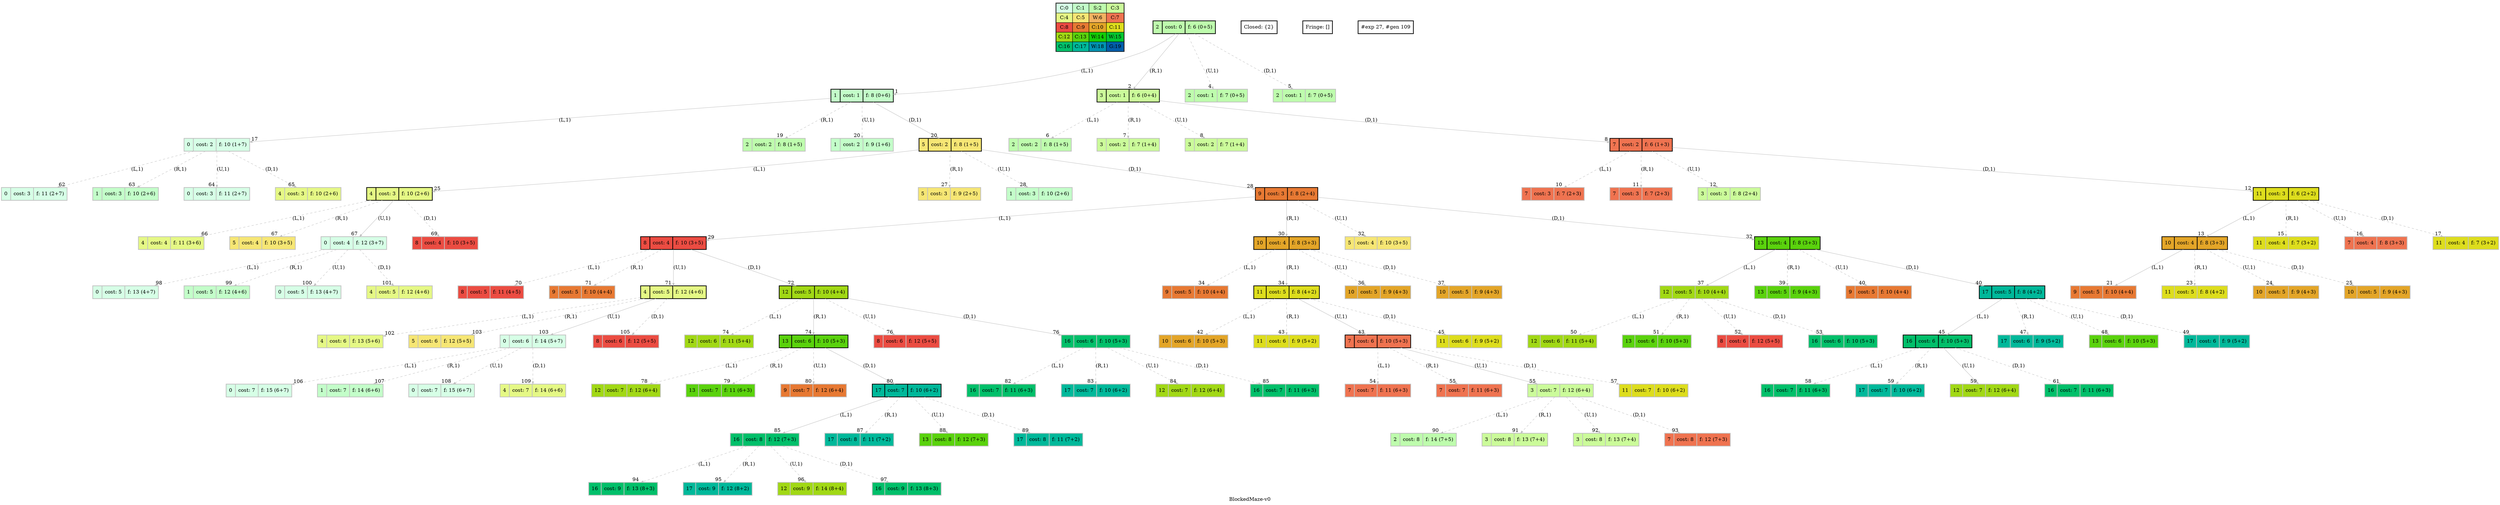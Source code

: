 digraph BlockedMaze { label="BlockedMaze-v0" nodesep=1 ranksep="1.2" node [shape=record penwidth=2] edge [arrowsize=0.7] 
subgraph MAP {label=Map;map [shape=plaintext label=<<table border="1" cellpadding="5" cellspacing="0" cellborder="1"><tr><td bgcolor="0.39803922 0.15947579 0.99679532 1.        ">C:0</td><td bgcolor="0.35098039 0.23194764 0.99315867 1.        ">C:1</td><td bgcolor="0.29607843 0.31486959 0.98720184 1.        ">S:2</td><td bgcolor="0.24901961 0.38410575 0.98063477 1.        ">C:3</td></tr><tr><td bgcolor="0.19411765 0.46220388 0.97128103 1.        ">C:4</td><td bgcolor="0.14705882 0.52643216 0.96182564 1.        ">C:5</td><td bgcolor="0.09215686 0.59770746 0.94913494 1.        ">W:6</td><td bgcolor="0.0372549  0.66454018 0.93467977 1.        ">C:7</td></tr><tr><td bgcolor="0.00980392 0.71791192 0.92090552 1.        ">C:8</td><td bgcolor="0.06470588 0.77520398 0.9032472  1.        ">C:9</td><td bgcolor="0.11176471 0.81974048 0.88677369 1.        ">C:10</td><td bgcolor="0.16666667 0.8660254  0.8660254  1.        ">C:11</td></tr><tr><td bgcolor="0.21372549 0.9005867  0.84695821 1.        ">C:12</td><td bgcolor="0.26862745 0.93467977 0.82325295 1.        ">C:13</td><td bgcolor="0.32352941 0.96182564 0.79801723 1.        ">W:14</td><td bgcolor="0.37058824 0.97940977 0.77520398 1.        ">W:15</td></tr><tr><td bgcolor="0.4254902  0.99315867 0.74725253 1.        ">C:16</td><td bgcolor="0.47254902 0.99907048 0.72218645 1.        ">C:17</td><td bgcolor="0.52745098 0.99907048 0.69169844 1.        ">W:18</td><td bgcolor="0.5745098  0.99315867 0.66454018 1.        ">G:19</td></tr></table>>]} 
"0_2" [label="<f0>2 |<f1> cost: 0 |<f2> f: 6 (0+5)", style=filled color=grey fillcolor="0.29607843 0.31486959 0.98720184 1.        "];  
"0_2" [label="<f0>2 |<f1> cost: 0 |<f2> f: 6 (0+5)", style=filled color=black fillcolor="0.29607843 0.31486959 0.98720184 1.        "];  "0_2.1-0" [label="<f0>1 |<f1> cost: 1 |<f2> f: 8 (0+6)", style=filled color=grey fillcolor="0.35098039 0.23194764 0.99315867 1.        "];   "0_2" -> "0_2.1-0" [label="(L,1)" headlabel=" 1 " style="" color=grey ]; "0_c" [label="Closed: {2}" shape=box]; "0_fr" [label="Fringe: []" shape=box];
"0_2.3-1" [label="<f0>3 |<f1> cost: 1 |<f2> f: 6 (0+4)", style=filled color=grey fillcolor="0.24901961 0.38410575 0.98063477 1.        "];   "0_2" -> "0_2.3-1" [label="(R,1)" headlabel=" 2 " style="" color=grey ]; "0_c" [label="Closed: {2}" shape=box]; "0_fr" [label="Fringe: ['1']" shape=box];
"0_2.2-2" [label="<f0>2 |<f1> cost: 1 |<f2> f: 7 (0+5)", style=filled color=grey fillcolor="0.29607843 0.31486959 0.98720184 1.        "];   "0_2" -> "0_2.2-2" [label="(U,1)" headlabel=" 4 " style="dashed" color=grey ]; "0_c" [label="Closed: {2}" shape=box]; "0_fr" [label="Fringe: ['1', '3']" shape=box];
"0_2.2-3" [label="<f0>2 |<f1> cost: 1 |<f2> f: 7 (0+5)", style=filled color=grey fillcolor="0.29607843 0.31486959 0.98720184 1.        "];   "0_2" -> "0_2.2-3" [label="(D,1)" headlabel=" 5 " style="dashed" color=grey ]; "0_c" [label="Closed: {2}" shape=box]; "0_fr" [label="Fringe: ['1', '3']" shape=box];
"0_2.3.2-0" [label="<f0>2 |<f1> cost: 2 |<f2> f: 8 (1+5)", style=filled color=grey fillcolor="0.29607843 0.31486959 0.98720184 1.        "];   "0_2.3-1" -> "0_2.3.2-0" [label="(L,1)" headlabel=" 6 " style="dashed" color=grey ]; "0_c" [label="Closed: {2}" shape=box]; "0_fr" [label="Fringe: ['1']" shape=box];
"0_2.3.3-1" [label="<f0>3 |<f1> cost: 2 |<f2> f: 7 (1+4)", style=filled color=grey fillcolor="0.24901961 0.38410575 0.98063477 1.        "];   "0_2.3-1" -> "0_2.3.3-1" [label="(R,1)" headlabel=" 7 " style="dashed" color=grey ]; "0_c" [label="Closed: {2}" shape=box]; "0_fr" [label="Fringe: ['1']" shape=box];
"0_2.3.3-2" [label="<f0>3 |<f1> cost: 2 |<f2> f: 7 (1+4)", style=filled color=grey fillcolor="0.24901961 0.38410575 0.98063477 1.        "];   "0_2.3-1" -> "0_2.3.3-2" [label="(U,1)" headlabel=" 8 " style="dashed" color=grey ]; "0_c" [label="Closed: {2}" shape=box]; "0_fr" [label="Fringe: ['1']" shape=box];
"0_2.3-1" [label="<f0>3 |<f1> cost: 1 |<f2> f: 6 (0+4)", style=filled color=black fillcolor="0.24901961 0.38410575 0.98063477 1.        "];  "0_2.3.7-3" [label="<f0>7 |<f1> cost: 2 |<f2> f: 6 (1+3)", style=filled color=grey fillcolor="0.0372549  0.66454018 0.93467977 1.        "];   "0_2.3-1" -> "0_2.3.7-3" [label="(D,1)" headlabel=" 8 " style="" color=grey ]; "0_c" [label="Closed: {2}" shape=box]; "0_fr" [label="Fringe: ['1']" shape=box];
"0_2.3.7.7-0" [label="<f0>7 |<f1> cost: 3 |<f2> f: 7 (2+3)", style=filled color=grey fillcolor="0.0372549  0.66454018 0.93467977 1.        "];   "0_2.3.7-3" -> "0_2.3.7.7-0" [label="(L,1)" headlabel=" 10 " style="dashed" color=grey ]; "0_c" [label="Closed: {2}" shape=box]; "0_fr" [label="Fringe: ['1']" shape=box];
"0_2.3.7.7-1" [label="<f0>7 |<f1> cost: 3 |<f2> f: 7 (2+3)", style=filled color=grey fillcolor="0.0372549  0.66454018 0.93467977 1.        "];   "0_2.3.7-3" -> "0_2.3.7.7-1" [label="(R,1)" headlabel=" 11 " style="dashed" color=grey ]; "0_c" [label="Closed: {2}" shape=box]; "0_fr" [label="Fringe: ['1']" shape=box];
"0_2.3.7.3-2" [label="<f0>3 |<f1> cost: 3 |<f2> f: 8 (2+4)", style=filled color=grey fillcolor="0.24901961 0.38410575 0.98063477 1.        "];   "0_2.3.7-3" -> "0_2.3.7.3-2" [label="(U,1)" headlabel=" 12 " style="dashed" color=grey ]; "0_c" [label="Closed: {2}" shape=box]; "0_fr" [label="Fringe: ['1']" shape=box];
"0_2.3.7-3" [label="<f0>7 |<f1> cost: 2 |<f2> f: 6 (1+3)", style=filled color=black fillcolor="0.0372549  0.66454018 0.93467977 1.        "];  "0_2.3.7.11-3" [label="<f0>11 |<f1> cost: 3 |<f2> f: 6 (2+2)", style=filled color=grey fillcolor="0.16666667 0.8660254  0.8660254  1.        "];   "0_2.3.7-3" -> "0_2.3.7.11-3" [label="(D,1)" headlabel=" 12 " style="" color=grey ]; "0_c" [label="Closed: {2}" shape=box]; "0_fr" [label="Fringe: ['1']" shape=box];
"0_2.3.7.11-3" [label="<f0>11 |<f1> cost: 3 |<f2> f: 6 (2+2)", style=filled color=black fillcolor="0.16666667 0.8660254  0.8660254  1.        "];  "0_2.3.7.11.10-0" [label="<f0>10 |<f1> cost: 4 |<f2> f: 8 (3+3)", style=filled color=grey fillcolor="0.11176471 0.81974048 0.88677369 1.        "];   "0_2.3.7.11-3" -> "0_2.3.7.11.10-0" [label="(L,1)" headlabel=" 13 " style="" color=grey ]; "0_c" [label="Closed: {2}" shape=box]; "0_fr" [label="Fringe: ['1']" shape=box];
"0_2.3.7.11.11-1" [label="<f0>11 |<f1> cost: 4 |<f2> f: 7 (3+2)", style=filled color=grey fillcolor="0.16666667 0.8660254  0.8660254  1.        "];   "0_2.3.7.11-3" -> "0_2.3.7.11.11-1" [label="(R,1)" headlabel=" 15 " style="dashed" color=grey ]; "0_c" [label="Closed: {2}" shape=box]; "0_fr" [label="Fringe: ['1', '10']" shape=box];
"0_2.3.7.11.7-2" [label="<f0>7 |<f1> cost: 4 |<f2> f: 8 (3+3)", style=filled color=grey fillcolor="0.0372549  0.66454018 0.93467977 1.        "];   "0_2.3.7.11-3" -> "0_2.3.7.11.7-2" [label="(U,1)" headlabel=" 16 " style="dashed" color=grey ]; "0_c" [label="Closed: {2}" shape=box]; "0_fr" [label="Fringe: ['1', '10']" shape=box];
"0_2.3.7.11.11-3" [label="<f0>11 |<f1> cost: 4 |<f2> f: 7 (3+2)", style=filled color=grey fillcolor="0.16666667 0.8660254  0.8660254  1.        "];   "0_2.3.7.11-3" -> "0_2.3.7.11.11-3" [label="(D,1)" headlabel=" 17 " style="dashed" color=grey ]; "0_c" [label="Closed: {2}" shape=box]; "0_fr" [label="Fringe: ['1', '10']" shape=box];
"0_2.1-0" [label="<f0>1 |<f1> cost: 1 |<f2> f: 8 (0+6)", style=filled color=black fillcolor="0.35098039 0.23194764 0.99315867 1.        "];  "0_2.1.0-0" [label="<f0>0 |<f1> cost: 2 |<f2> f: 10 (1+7)", style=filled color=grey fillcolor="0.39803922 0.15947579 0.99679532 1.        "];   "0_2.1-0" -> "0_2.1.0-0" [label="(L,1)" headlabel=" 17 " style="" color=grey ]; "0_c" [label="Closed: {2}" shape=box]; "0_fr" [label="Fringe: ['10']" shape=box];
"0_2.1.2-1" [label="<f0>2 |<f1> cost: 2 |<f2> f: 8 (1+5)", style=filled color=grey fillcolor="0.29607843 0.31486959 0.98720184 1.        "];   "0_2.1-0" -> "0_2.1.2-1" [label="(R,1)" headlabel=" 19 " style="dashed" color=grey ]; "0_c" [label="Closed: {2}" shape=box]; "0_fr" [label="Fringe: ['10', '0']" shape=box];
"0_2.1.1-2" [label="<f0>1 |<f1> cost: 2 |<f2> f: 9 (1+6)", style=filled color=grey fillcolor="0.35098039 0.23194764 0.99315867 1.        "];   "0_2.1-0" -> "0_2.1.1-2" [label="(U,1)" headlabel=" 20 " style="dashed" color=grey ]; "0_c" [label="Closed: {2}" shape=box]; "0_fr" [label="Fringe: ['10', '0']" shape=box];
"0_2.1.5-3" [label="<f0>5 |<f1> cost: 2 |<f2> f: 8 (1+5)", style=filled color=grey fillcolor="0.14705882 0.52643216 0.96182564 1.        "];   "0_2.1-0" -> "0_2.1.5-3" [label="(D,1)" headlabel=" 20 " style="" color=grey ]; "0_c" [label="Closed: {2}" shape=box]; "0_fr" [label="Fringe: ['10', '0']" shape=box];
"0_2.3.7.11.10-0" [label="<f0>10 |<f1> cost: 4 |<f2> f: 8 (3+3)", style=filled color=black fillcolor="0.11176471 0.81974048 0.88677369 1.        "];  "0_2.3.7.11.10.9-0" [label="<f0>9 |<f1> cost: 5 |<f2> f: 10 (4+4)", style=filled color=grey fillcolor="0.06470588 0.77520398 0.9032472  1.        "];   "0_2.3.7.11.10-0" -> "0_2.3.7.11.10.9-0" [label="(L,1)" headlabel=" 21 " style="" color=grey ]; "0_c" [label="Closed: {2}" shape=box]; "0_fr" [label="Fringe: ['0', '5']" shape=box];
"0_2.3.7.11.10.11-1" [label="<f0>11 |<f1> cost: 5 |<f2> f: 8 (4+2)", style=filled color=grey fillcolor="0.16666667 0.8660254  0.8660254  1.        "];   "0_2.3.7.11.10-0" -> "0_2.3.7.11.10.11-1" [label="(R,1)" headlabel=" 23 " style="dashed" color=grey ]; "0_c" [label="Closed: {2}" shape=box]; "0_fr" [label="Fringe: ['0', '5', '9']" shape=box];
"0_2.3.7.11.10.10-2" [label="<f0>10 |<f1> cost: 5 |<f2> f: 9 (4+3)", style=filled color=grey fillcolor="0.11176471 0.81974048 0.88677369 1.        "];   "0_2.3.7.11.10-0" -> "0_2.3.7.11.10.10-2" [label="(U,1)" headlabel=" 24 " style="dashed" color=grey ]; "0_c" [label="Closed: {2}" shape=box]; "0_fr" [label="Fringe: ['0', '5', '9']" shape=box];
"0_2.3.7.11.10.10-3" [label="<f0>10 |<f1> cost: 5 |<f2> f: 9 (4+3)", style=filled color=grey fillcolor="0.11176471 0.81974048 0.88677369 1.        "];   "0_2.3.7.11.10-0" -> "0_2.3.7.11.10.10-3" [label="(D,1)" headlabel=" 25 " style="dashed" color=grey ]; "0_c" [label="Closed: {2}" shape=box]; "0_fr" [label="Fringe: ['0', '5', '9']" shape=box];
"0_2.1.5-3" [label="<f0>5 |<f1> cost: 2 |<f2> f: 8 (1+5)", style=filled color=black fillcolor="0.14705882 0.52643216 0.96182564 1.        "];  "0_2.1.5.4-0" [label="<f0>4 |<f1> cost: 3 |<f2> f: 10 (2+6)", style=filled color=grey fillcolor="0.19411765 0.46220388 0.97128103 1.        "];   "0_2.1.5-3" -> "0_2.1.5.4-0" [label="(L,1)" headlabel=" 25 " style="" color=grey ]; "0_c" [label="Closed: {2}" shape=box]; "0_fr" [label="Fringe: ['0', '9']" shape=box];
"0_2.1.5.5-1" [label="<f0>5 |<f1> cost: 3 |<f2> f: 9 (2+5)", style=filled color=grey fillcolor="0.14705882 0.52643216 0.96182564 1.        "];   "0_2.1.5-3" -> "0_2.1.5.5-1" [label="(R,1)" headlabel=" 27 " style="dashed" color=grey ]; "0_c" [label="Closed: {2}" shape=box]; "0_fr" [label="Fringe: ['0', '9', '4']" shape=box];
"0_2.1.5.1-2" [label="<f0>1 |<f1> cost: 3 |<f2> f: 10 (2+6)", style=filled color=grey fillcolor="0.35098039 0.23194764 0.99315867 1.        "];   "0_2.1.5-3" -> "0_2.1.5.1-2" [label="(U,1)" headlabel=" 28 " style="dashed" color=grey ]; "0_c" [label="Closed: {2}" shape=box]; "0_fr" [label="Fringe: ['0', '9', '4']" shape=box];
"0_2.1.5.9-3" [label="<f0>9 |<f1> cost: 3 |<f2> f: 8 (2+4)", style=filled color=grey fillcolor="0.06470588 0.77520398 0.9032472  1.        "];   "0_2.1.5-3" -> "0_2.1.5.9-3" [label="(D,1)" headlabel=" 28 " style="" color=grey ]; "0_c" [label="Closed: {2}" shape=box]; "0_fr" [label="Fringe: ['0', '9', '4']" shape=box];
"0_2.1.5.9-3" [label="<f0>9 |<f1> cost: 3 |<f2> f: 8 (2+4)", style=filled color=black fillcolor="0.06470588 0.77520398 0.9032472  1.        "];  "0_2.1.5.9.8-0" [label="<f0>8 |<f1> cost: 4 |<f2> f: 10 (3+5)", style=filled color=grey fillcolor="0.00980392 0.71791192 0.92090552 1.        "];   "0_2.1.5.9-3" -> "0_2.1.5.9.8-0" [label="(L,1)" headlabel=" 29 " style="" color=grey ]; "0_c" [label="Closed: {2}" shape=box]; "0_fr" [label="Fringe: ['0', '4']" shape=box];
"0_2.1.5.9.10-1" [label="<f0>10 |<f1> cost: 4 |<f2> f: 8 (3+3)", style=filled color=grey fillcolor="0.11176471 0.81974048 0.88677369 1.        "];   "0_2.1.5.9-3" -> "0_2.1.5.9.10-1" [label="(R,1)" headlabel=" 30 " style="" color=grey ]; "0_c" [label="Closed: {2}" shape=box]; "0_fr" [label="Fringe: ['0', '4', '8']" shape=box];
"0_2.1.5.9.5-2" [label="<f0>5 |<f1> cost: 4 |<f2> f: 10 (3+5)", style=filled color=grey fillcolor="0.14705882 0.52643216 0.96182564 1.        "];   "0_2.1.5.9-3" -> "0_2.1.5.9.5-2" [label="(U,1)" headlabel=" 32 " style="dashed" color=grey ]; "0_c" [label="Closed: {2}" shape=box]; "0_fr" [label="Fringe: ['0', '4', '8', '10']" shape=box];
"0_2.1.5.9.13-3" [label="<f0>13 |<f1> cost: 4 |<f2> f: 8 (3+3)", style=filled color=grey fillcolor="0.26862745 0.93467977 0.82325295 1.        "];   "0_2.1.5.9-3" -> "0_2.1.5.9.13-3" [label="(D,1)" headlabel=" 32 " style="" color=grey ]; "0_c" [label="Closed: {2}" shape=box]; "0_fr" [label="Fringe: ['0', '4', '8', '10']" shape=box];
"0_2.1.5.9.10.9-0" [label="<f0>9 |<f1> cost: 5 |<f2> f: 10 (4+4)", style=filled color=grey fillcolor="0.06470588 0.77520398 0.9032472  1.        "];   "0_2.1.5.9.10-1" -> "0_2.1.5.9.10.9-0" [label="(L,1)" headlabel=" 34 " style="dashed" color=grey ]; "0_c" [label="Closed: {2}" shape=box]; "0_fr" [label="Fringe: ['0', '4', '8', '13']" shape=box];
"0_2.1.5.9.10-1" [label="<f0>10 |<f1> cost: 4 |<f2> f: 8 (3+3)", style=filled color=black fillcolor="0.11176471 0.81974048 0.88677369 1.        "];  "0_2.1.5.9.10.11-1" [label="<f0>11 |<f1> cost: 5 |<f2> f: 8 (4+2)", style=filled color=grey fillcolor="0.16666667 0.8660254  0.8660254  1.        "];   "0_2.1.5.9.10-1" -> "0_2.1.5.9.10.11-1" [label="(R,1)" headlabel=" 34 " style="" color=grey ]; "0_c" [label="Closed: {2}" shape=box]; "0_fr" [label="Fringe: ['0', '4', '8', '13']" shape=box];
"0_2.1.5.9.10.10-2" [label="<f0>10 |<f1> cost: 5 |<f2> f: 9 (4+3)", style=filled color=grey fillcolor="0.11176471 0.81974048 0.88677369 1.        "];   "0_2.1.5.9.10-1" -> "0_2.1.5.9.10.10-2" [label="(U,1)" headlabel=" 36 " style="dashed" color=grey ]; "0_c" [label="Closed: {2}" shape=box]; "0_fr" [label="Fringe: ['0', '4', '8', '13', '11']" shape=box];
"0_2.1.5.9.10.10-3" [label="<f0>10 |<f1> cost: 5 |<f2> f: 9 (4+3)", style=filled color=grey fillcolor="0.11176471 0.81974048 0.88677369 1.        "];   "0_2.1.5.9.10-1" -> "0_2.1.5.9.10.10-3" [label="(D,1)" headlabel=" 37 " style="dashed" color=grey ]; "0_c" [label="Closed: {2}" shape=box]; "0_fr" [label="Fringe: ['0', '4', '8', '13', '11']" shape=box];
"0_2.1.5.9.13-3" [label="<f0>13 |<f1> cost: 4 |<f2> f: 8 (3+3)", style=filled color=black fillcolor="0.26862745 0.93467977 0.82325295 1.        "];  "0_2.1.5.9.13.12-0" [label="<f0>12 |<f1> cost: 5 |<f2> f: 10 (4+4)", style=filled color=grey fillcolor="0.21372549 0.9005867  0.84695821 1.        "];   "0_2.1.5.9.13-3" -> "0_2.1.5.9.13.12-0" [label="(L,1)" headlabel=" 37 " style="" color=grey ]; "0_c" [label="Closed: {2}" shape=box]; "0_fr" [label="Fringe: ['0', '4', '8', '11']" shape=box];
"0_2.1.5.9.13.13-1" [label="<f0>13 |<f1> cost: 5 |<f2> f: 9 (4+3)", style=filled color=grey fillcolor="0.26862745 0.93467977 0.82325295 1.        "];   "0_2.1.5.9.13-3" -> "0_2.1.5.9.13.13-1" [label="(R,1)" headlabel=" 39 " style="dashed" color=grey ]; "0_c" [label="Closed: {2}" shape=box]; "0_fr" [label="Fringe: ['0', '4', '8', '11', '12']" shape=box];
"0_2.1.5.9.13.9-2" [label="<f0>9 |<f1> cost: 5 |<f2> f: 10 (4+4)", style=filled color=grey fillcolor="0.06470588 0.77520398 0.9032472  1.        "];   "0_2.1.5.9.13-3" -> "0_2.1.5.9.13.9-2" [label="(U,1)" headlabel=" 40 " style="dashed" color=grey ]; "0_c" [label="Closed: {2}" shape=box]; "0_fr" [label="Fringe: ['0', '4', '8', '11', '12']" shape=box];
"0_2.1.5.9.13.17-3" [label="<f0>17 |<f1> cost: 5 |<f2> f: 8 (4+2)", style=filled color=grey fillcolor="0.47254902 0.99907048 0.72218645 1.        "];   "0_2.1.5.9.13-3" -> "0_2.1.5.9.13.17-3" [label="(D,1)" headlabel=" 40 " style="" color=grey ]; "0_c" [label="Closed: {2}" shape=box]; "0_fr" [label="Fringe: ['0', '4', '8', '11', '12']" shape=box];
"0_2.1.5.9.10.11.10-0" [label="<f0>10 |<f1> cost: 6 |<f2> f: 10 (5+3)", style=filled color=grey fillcolor="0.11176471 0.81974048 0.88677369 1.        "];   "0_2.1.5.9.10.11-1" -> "0_2.1.5.9.10.11.10-0" [label="(L,1)" headlabel=" 42 " style="dashed" color=grey ]; "0_c" [label="Closed: {2}" shape=box]; "0_fr" [label="Fringe: ['0', '4', '8', '12', '17']" shape=box];
"0_2.1.5.9.10.11.11-1" [label="<f0>11 |<f1> cost: 6 |<f2> f: 9 (5+2)", style=filled color=grey fillcolor="0.16666667 0.8660254  0.8660254  1.        "];   "0_2.1.5.9.10.11-1" -> "0_2.1.5.9.10.11.11-1" [label="(R,1)" headlabel=" 43 " style="dashed" color=grey ]; "0_c" [label="Closed: {2}" shape=box]; "0_fr" [label="Fringe: ['0', '4', '8', '12', '17']" shape=box];
"0_2.1.5.9.10.11-1" [label="<f0>11 |<f1> cost: 5 |<f2> f: 8 (4+2)", style=filled color=black fillcolor="0.16666667 0.8660254  0.8660254  1.        "];  "0_2.1.5.9.10.11.7-2" [label="<f0>7 |<f1> cost: 6 |<f2> f: 10 (5+3)", style=filled color=grey fillcolor="0.0372549  0.66454018 0.93467977 1.        "];   "0_2.1.5.9.10.11-1" -> "0_2.1.5.9.10.11.7-2" [label="(U,1)" headlabel=" 43 " style="" color=grey ]; "0_c" [label="Closed: {2}" shape=box]; "0_fr" [label="Fringe: ['0', '4', '8', '12', '17']" shape=box];
"0_2.1.5.9.10.11.11-3" [label="<f0>11 |<f1> cost: 6 |<f2> f: 9 (5+2)", style=filled color=grey fillcolor="0.16666667 0.8660254  0.8660254  1.        "];   "0_2.1.5.9.10.11-1" -> "0_2.1.5.9.10.11.11-3" [label="(D,1)" headlabel=" 45 " style="dashed" color=grey ]; "0_c" [label="Closed: {2}" shape=box]; "0_fr" [label="Fringe: ['0', '4', '8', '12', '17', '7']" shape=box];
"0_2.1.5.9.13.17-3" [label="<f0>17 |<f1> cost: 5 |<f2> f: 8 (4+2)", style=filled color=black fillcolor="0.47254902 0.99907048 0.72218645 1.        "];  "0_2.1.5.9.13.17.16-0" [label="<f0>16 |<f1> cost: 6 |<f2> f: 10 (5+3)", style=filled color=grey fillcolor="0.4254902  0.99315867 0.74725253 1.        "];   "0_2.1.5.9.13.17-3" -> "0_2.1.5.9.13.17.16-0" [label="(L,1)" headlabel=" 45 " style="" color=grey ]; "0_c" [label="Closed: {2}" shape=box]; "0_fr" [label="Fringe: ['0', '4', '8', '12', '7']" shape=box];
"0_2.1.5.9.13.17.17-1" [label="<f0>17 |<f1> cost: 6 |<f2> f: 9 (5+2)", style=filled color=grey fillcolor="0.47254902 0.99907048 0.72218645 1.        "];   "0_2.1.5.9.13.17-3" -> "0_2.1.5.9.13.17.17-1" [label="(R,1)" headlabel=" 47 " style="dashed" color=grey ]; "0_c" [label="Closed: {2}" shape=box]; "0_fr" [label="Fringe: ['0', '4', '8', '12', '7', '16']" shape=box];
"0_2.1.5.9.13.17.13-2" [label="<f0>13 |<f1> cost: 6 |<f2> f: 10 (5+3)", style=filled color=grey fillcolor="0.26862745 0.93467977 0.82325295 1.        "];   "0_2.1.5.9.13.17-3" -> "0_2.1.5.9.13.17.13-2" [label="(U,1)" headlabel=" 48 " style="dashed" color=grey ]; "0_c" [label="Closed: {2}" shape=box]; "0_fr" [label="Fringe: ['0', '4', '8', '12', '7', '16']" shape=box];
"0_2.1.5.9.13.17.17-3" [label="<f0>17 |<f1> cost: 6 |<f2> f: 9 (5+2)", style=filled color=grey fillcolor="0.47254902 0.99907048 0.72218645 1.        "];   "0_2.1.5.9.13.17-3" -> "0_2.1.5.9.13.17.17-3" [label="(D,1)" headlabel=" 49 " style="dashed" color=grey ]; "0_c" [label="Closed: {2}" shape=box]; "0_fr" [label="Fringe: ['0', '4', '8', '12', '7', '16']" shape=box];
"0_2.1.5.9.13.12.12-0" [label="<f0>12 |<f1> cost: 6 |<f2> f: 11 (5+4)", style=filled color=grey fillcolor="0.21372549 0.9005867  0.84695821 1.        "];   "0_2.1.5.9.13.12-0" -> "0_2.1.5.9.13.12.12-0" [label="(L,1)" headlabel=" 50 " style="dashed" color=grey ]; "0_c" [label="Closed: {2}" shape=box]; "0_fr" [label="Fringe: ['0', '4', '8', '7', '16']" shape=box];
"0_2.1.5.9.13.12.13-1" [label="<f0>13 |<f1> cost: 6 |<f2> f: 10 (5+3)", style=filled color=grey fillcolor="0.26862745 0.93467977 0.82325295 1.        "];   "0_2.1.5.9.13.12-0" -> "0_2.1.5.9.13.12.13-1" [label="(R,1)" headlabel=" 51 " style="dashed" color=grey ]; "0_c" [label="Closed: {2}" shape=box]; "0_fr" [label="Fringe: ['0', '4', '8', '7', '16']" shape=box];
"0_2.1.5.9.13.12.8-2" [label="<f0>8 |<f1> cost: 6 |<f2> f: 12 (5+5)", style=filled color=grey fillcolor="0.00980392 0.71791192 0.92090552 1.        "];   "0_2.1.5.9.13.12-0" -> "0_2.1.5.9.13.12.8-2" [label="(U,1)" headlabel=" 52 " style="dashed" color=grey ]; "0_c" [label="Closed: {2}" shape=box]; "0_fr" [label="Fringe: ['0', '4', '8', '7', '16']" shape=box];
"0_2.1.5.9.13.12.16-3" [label="<f0>16 |<f1> cost: 6 |<f2> f: 10 (5+3)", style=filled color=grey fillcolor="0.4254902  0.99315867 0.74725253 1.        "];   "0_2.1.5.9.13.12-0" -> "0_2.1.5.9.13.12.16-3" [label="(D,1)" headlabel=" 53 " style="dashed" color=grey ]; "0_c" [label="Closed: {2}" shape=box]; "0_fr" [label="Fringe: ['0', '4', '8', '7', '16']" shape=box];
"0_2.1.5.9.10.11.7.7-0" [label="<f0>7 |<f1> cost: 7 |<f2> f: 11 (6+3)", style=filled color=grey fillcolor="0.0372549  0.66454018 0.93467977 1.        "];   "0_2.1.5.9.10.11.7-2" -> "0_2.1.5.9.10.11.7.7-0" [label="(L,1)" headlabel=" 54 " style="dashed" color=grey ]; "0_c" [label="Closed: {2}" shape=box]; "0_fr" [label="Fringe: ['0', '4', '8', '16']" shape=box];
"0_2.1.5.9.10.11.7.7-1" [label="<f0>7 |<f1> cost: 7 |<f2> f: 11 (6+3)", style=filled color=grey fillcolor="0.0372549  0.66454018 0.93467977 1.        "];   "0_2.1.5.9.10.11.7-2" -> "0_2.1.5.9.10.11.7.7-1" [label="(R,1)" headlabel=" 55 " style="dashed" color=grey ]; "0_c" [label="Closed: {2}" shape=box]; "0_fr" [label="Fringe: ['0', '4', '8', '16']" shape=box];
"0_2.1.5.9.10.11.7-2" [label="<f0>7 |<f1> cost: 6 |<f2> f: 10 (5+3)", style=filled color=black fillcolor="0.0372549  0.66454018 0.93467977 1.        "];  "0_2.1.5.9.10.11.7.3-2" [label="<f0>3 |<f1> cost: 7 |<f2> f: 12 (6+4)", style=filled color=grey fillcolor="0.24901961 0.38410575 0.98063477 1.        "];   "0_2.1.5.9.10.11.7-2" -> "0_2.1.5.9.10.11.7.3-2" [label="(U,1)" headlabel=" 55 " style="" color=grey ]; "0_c" [label="Closed: {2}" shape=box]; "0_fr" [label="Fringe: ['0', '4', '8', '16']" shape=box];
"0_2.1.5.9.10.11.7.11-3" [label="<f0>11 |<f1> cost: 7 |<f2> f: 10 (6+2)", style=filled color=grey fillcolor="0.16666667 0.8660254  0.8660254  1.        "];   "0_2.1.5.9.10.11.7-2" -> "0_2.1.5.9.10.11.7.11-3" [label="(D,1)" headlabel=" 57 " style="dashed" color=grey ]; "0_c" [label="Closed: {2}" shape=box]; "0_fr" [label="Fringe: ['0', '4', '8', '16', '3']" shape=box];
"0_2.1.5.9.13.17.16.16-0" [label="<f0>16 |<f1> cost: 7 |<f2> f: 11 (6+3)", style=filled color=grey fillcolor="0.4254902  0.99315867 0.74725253 1.        "];   "0_2.1.5.9.13.17.16-0" -> "0_2.1.5.9.13.17.16.16-0" [label="(L,1)" headlabel=" 58 " style="dashed" color=grey ]; "0_c" [label="Closed: {2}" shape=box]; "0_fr" [label="Fringe: ['0', '4', '8', '3']" shape=box];
"0_2.1.5.9.13.17.16.17-1" [label="<f0>17 |<f1> cost: 7 |<f2> f: 10 (6+2)", style=filled color=grey fillcolor="0.47254902 0.99907048 0.72218645 1.        "];   "0_2.1.5.9.13.17.16-0" -> "0_2.1.5.9.13.17.16.17-1" [label="(R,1)" headlabel=" 59 " style="dashed" color=grey ]; "0_c" [label="Closed: {2}" shape=box]; "0_fr" [label="Fringe: ['0', '4', '8', '3']" shape=box];
"0_2.1.5.9.13.17.16-0" [label="<f0>16 |<f1> cost: 6 |<f2> f: 10 (5+3)", style=filled color=black fillcolor="0.4254902  0.99315867 0.74725253 1.        "];  "0_2.1.5.9.13.17.16.12-2" [label="<f0>12 |<f1> cost: 7 |<f2> f: 12 (6+4)", style=filled color=grey fillcolor="0.21372549 0.9005867  0.84695821 1.        "];   "0_2.1.5.9.13.17.16-0" -> "0_2.1.5.9.13.17.16.12-2" [label="(U,1)" headlabel=" 59 " style="" color=grey ]; "0_c" [label="Closed: {2}" shape=box]; "0_fr" [label="Fringe: ['0', '4', '8', '3']" shape=box];
"0_2.1.5.9.13.17.16.16-3" [label="<f0>16 |<f1> cost: 7 |<f2> f: 11 (6+3)", style=filled color=grey fillcolor="0.4254902  0.99315867 0.74725253 1.        "];   "0_2.1.5.9.13.17.16-0" -> "0_2.1.5.9.13.17.16.16-3" [label="(D,1)" headlabel=" 61 " style="dashed" color=grey ]; "0_c" [label="Closed: {2}" shape=box]; "0_fr" [label="Fringe: ['0', '4', '8', '3', '12']" shape=box];
"0_2.1.0.0-0" [label="<f0>0 |<f1> cost: 3 |<f2> f: 11 (2+7)", style=filled color=grey fillcolor="0.39803922 0.15947579 0.99679532 1.        "];   "0_2.1.0-0" -> "0_2.1.0.0-0" [label="(L,1)" headlabel=" 62 " style="dashed" color=grey ]; "0_c" [label="Closed: {2}" shape=box]; "0_fr" [label="Fringe: ['4', '8', '3', '12']" shape=box];
"0_2.1.0.1-1" [label="<f0>1 |<f1> cost: 3 |<f2> f: 10 (2+6)", style=filled color=grey fillcolor="0.35098039 0.23194764 0.99315867 1.        "];   "0_2.1.0-0" -> "0_2.1.0.1-1" [label="(R,1)" headlabel=" 63 " style="dashed" color=grey ]; "0_c" [label="Closed: {2}" shape=box]; "0_fr" [label="Fringe: ['4', '8', '3', '12']" shape=box];
"0_2.1.0.0-2" [label="<f0>0 |<f1> cost: 3 |<f2> f: 11 (2+7)", style=filled color=grey fillcolor="0.39803922 0.15947579 0.99679532 1.        "];   "0_2.1.0-0" -> "0_2.1.0.0-2" [label="(U,1)" headlabel=" 64 " style="dashed" color=grey ]; "0_c" [label="Closed: {2}" shape=box]; "0_fr" [label="Fringe: ['4', '8', '3', '12']" shape=box];
"0_2.1.0.4-3" [label="<f0>4 |<f1> cost: 3 |<f2> f: 10 (2+6)", style=filled color=grey fillcolor="0.19411765 0.46220388 0.97128103 1.        "];   "0_2.1.0-0" -> "0_2.1.0.4-3" [label="(D,1)" headlabel=" 65 " style="dashed" color=grey ]; "0_c" [label="Closed: {2}" shape=box]; "0_fr" [label="Fringe: ['4', '8', '3', '12']" shape=box];
"0_2.1.5.4.4-0" [label="<f0>4 |<f1> cost: 4 |<f2> f: 11 (3+6)", style=filled color=grey fillcolor="0.19411765 0.46220388 0.97128103 1.        "];   "0_2.1.5.4-0" -> "0_2.1.5.4.4-0" [label="(L,1)" headlabel=" 66 " style="dashed" color=grey ]; "0_c" [label="Closed: {2}" shape=box]; "0_fr" [label="Fringe: ['8', '3', '12']" shape=box];
"0_2.1.5.4.5-1" [label="<f0>5 |<f1> cost: 4 |<f2> f: 10 (3+5)", style=filled color=grey fillcolor="0.14705882 0.52643216 0.96182564 1.        "];   "0_2.1.5.4-0" -> "0_2.1.5.4.5-1" [label="(R,1)" headlabel=" 67 " style="dashed" color=grey ]; "0_c" [label="Closed: {2}" shape=box]; "0_fr" [label="Fringe: ['8', '3', '12']" shape=box];
"0_2.1.5.4-0" [label="<f0>4 |<f1> cost: 3 |<f2> f: 10 (2+6)", style=filled color=black fillcolor="0.19411765 0.46220388 0.97128103 1.        "];  "0_2.1.5.4.0-2" [label="<f0>0 |<f1> cost: 4 |<f2> f: 12 (3+7)", style=filled color=grey fillcolor="0.39803922 0.15947579 0.99679532 1.        "];   "0_2.1.5.4-0" -> "0_2.1.5.4.0-2" [label="(U,1)" headlabel=" 67 " style="" color=grey ]; "0_c" [label="Closed: {2}" shape=box]; "0_fr" [label="Fringe: ['8', '3', '12']" shape=box];
"0_2.1.5.4.8-3" [label="<f0>8 |<f1> cost: 4 |<f2> f: 10 (3+5)", style=filled color=grey fillcolor="0.00980392 0.71791192 0.92090552 1.        "];   "0_2.1.5.4-0" -> "0_2.1.5.4.8-3" [label="(D,1)" headlabel=" 69 " style="dashed" color=grey ]; "0_c" [label="Closed: {2}" shape=box]; "0_fr" [label="Fringe: ['8', '3', '12', '0']" shape=box];
"0_2.1.5.9.8.8-0" [label="<f0>8 |<f1> cost: 5 |<f2> f: 11 (4+5)", style=filled color=grey fillcolor="0.00980392 0.71791192 0.92090552 1.        "];   "0_2.1.5.9.8-0" -> "0_2.1.5.9.8.8-0" [label="(L,1)" headlabel=" 70 " style="dashed" color=grey ]; "0_c" [label="Closed: {2}" shape=box]; "0_fr" [label="Fringe: ['3', '12', '0']" shape=box];
"0_2.1.5.9.8.9-1" [label="<f0>9 |<f1> cost: 5 |<f2> f: 10 (4+4)", style=filled color=grey fillcolor="0.06470588 0.77520398 0.9032472  1.        "];   "0_2.1.5.9.8-0" -> "0_2.1.5.9.8.9-1" [label="(R,1)" headlabel=" 71 " style="dashed" color=grey ]; "0_c" [label="Closed: {2}" shape=box]; "0_fr" [label="Fringe: ['3', '12', '0']" shape=box];
"0_2.1.5.9.8-0" [label="<f0>8 |<f1> cost: 4 |<f2> f: 10 (3+5)", style=filled color=black fillcolor="0.00980392 0.71791192 0.92090552 1.        "];  "0_2.1.5.9.8.4-2" [label="<f0>4 |<f1> cost: 5 |<f2> f: 12 (4+6)", style=filled color=grey fillcolor="0.19411765 0.46220388 0.97128103 1.        "];   "0_2.1.5.9.8-0" -> "0_2.1.5.9.8.4-2" [label="(U,1)" headlabel=" 71 " style="" color=grey ]; "0_c" [label="Closed: {2}" shape=box]; "0_fr" [label="Fringe: ['3', '12', '0']" shape=box];
"0_2.1.5.9.8.12-3" [label="<f0>12 |<f1> cost: 5 |<f2> f: 10 (4+4)", style=filled color=grey fillcolor="0.21372549 0.9005867  0.84695821 1.        "];   "0_2.1.5.9.8-0" -> "0_2.1.5.9.8.12-3" [label="(D,1)" headlabel=" 72 " style="" color=grey ]; "0_c" [label="Closed: {2}" shape=box]; "0_fr" [label="Fringe: ['3', '12', '0', '4']" shape=box];
"0_2.1.5.9.8.12.12-0" [label="<f0>12 |<f1> cost: 6 |<f2> f: 11 (5+4)", style=filled color=grey fillcolor="0.21372549 0.9005867  0.84695821 1.        "];   "0_2.1.5.9.8.12-3" -> "0_2.1.5.9.8.12.12-0" [label="(L,1)" headlabel=" 74 " style="dashed" color=grey ]; "0_c" [label="Closed: {2}" shape=box]; "0_fr" [label="Fringe: ['3', '0', '4']" shape=box];
"0_2.1.5.9.8.12-3" [label="<f0>12 |<f1> cost: 5 |<f2> f: 10 (4+4)", style=filled color=black fillcolor="0.21372549 0.9005867  0.84695821 1.        "];  "0_2.1.5.9.8.12.13-1" [label="<f0>13 |<f1> cost: 6 |<f2> f: 10 (5+3)", style=filled color=grey fillcolor="0.26862745 0.93467977 0.82325295 1.        "];   "0_2.1.5.9.8.12-3" -> "0_2.1.5.9.8.12.13-1" [label="(R,1)" headlabel=" 74 " style="" color=grey ]; "0_c" [label="Closed: {2}" shape=box]; "0_fr" [label="Fringe: ['3', '0', '4']" shape=box];
"0_2.1.5.9.8.12.8-2" [label="<f0>8 |<f1> cost: 6 |<f2> f: 12 (5+5)", style=filled color=grey fillcolor="0.00980392 0.71791192 0.92090552 1.        "];   "0_2.1.5.9.8.12-3" -> "0_2.1.5.9.8.12.8-2" [label="(U,1)" headlabel=" 76 " style="dashed" color=grey ]; "0_c" [label="Closed: {2}" shape=box]; "0_fr" [label="Fringe: ['3', '0', '4', '13']" shape=box];
"0_2.1.5.9.8.12.16-3" [label="<f0>16 |<f1> cost: 6 |<f2> f: 10 (5+3)", style=filled color=grey fillcolor="0.4254902  0.99315867 0.74725253 1.        "];   "0_2.1.5.9.8.12-3" -> "0_2.1.5.9.8.12.16-3" [label="(D,1)" headlabel=" 76 " style="" color=grey ]; "0_c" [label="Closed: {2}" shape=box]; "0_fr" [label="Fringe: ['3', '0', '4', '13']" shape=box];
"0_2.1.5.9.8.12.13.12-0" [label="<f0>12 |<f1> cost: 7 |<f2> f: 12 (6+4)", style=filled color=grey fillcolor="0.21372549 0.9005867  0.84695821 1.        "];   "0_2.1.5.9.8.12.13-1" -> "0_2.1.5.9.8.12.13.12-0" [label="(L,1)" headlabel=" 78 " style="dashed" color=grey ]; "0_c" [label="Closed: {2}" shape=box]; "0_fr" [label="Fringe: ['3', '0', '4', '16']" shape=box];
"0_2.1.5.9.8.12.13.13-1" [label="<f0>13 |<f1> cost: 7 |<f2> f: 11 (6+3)", style=filled color=grey fillcolor="0.26862745 0.93467977 0.82325295 1.        "];   "0_2.1.5.9.8.12.13-1" -> "0_2.1.5.9.8.12.13.13-1" [label="(R,1)" headlabel=" 79 " style="dashed" color=grey ]; "0_c" [label="Closed: {2}" shape=box]; "0_fr" [label="Fringe: ['3', '0', '4', '16']" shape=box];
"0_2.1.5.9.8.12.13.9-2" [label="<f0>9 |<f1> cost: 7 |<f2> f: 12 (6+4)", style=filled color=grey fillcolor="0.06470588 0.77520398 0.9032472  1.        "];   "0_2.1.5.9.8.12.13-1" -> "0_2.1.5.9.8.12.13.9-2" [label="(U,1)" headlabel=" 80 " style="dashed" color=grey ]; "0_c" [label="Closed: {2}" shape=box]; "0_fr" [label="Fringe: ['3', '0', '4', '16']" shape=box];
"0_2.1.5.9.8.12.13-1" [label="<f0>13 |<f1> cost: 6 |<f2> f: 10 (5+3)", style=filled color=black fillcolor="0.26862745 0.93467977 0.82325295 1.        "];  "0_2.1.5.9.8.12.13.17-3" [label="<f0>17 |<f1> cost: 7 |<f2> f: 10 (6+2)", style=filled color=grey fillcolor="0.47254902 0.99907048 0.72218645 1.        "];   "0_2.1.5.9.8.12.13-1" -> "0_2.1.5.9.8.12.13.17-3" [label="(D,1)" headlabel=" 80 " style="" color=grey ]; "0_c" [label="Closed: {2}" shape=box]; "0_fr" [label="Fringe: ['3', '0', '4', '16']" shape=box];
"0_2.1.5.9.8.12.16.16-0" [label="<f0>16 |<f1> cost: 7 |<f2> f: 11 (6+3)", style=filled color=grey fillcolor="0.4254902  0.99315867 0.74725253 1.        "];   "0_2.1.5.9.8.12.16-3" -> "0_2.1.5.9.8.12.16.16-0" [label="(L,1)" headlabel=" 82 " style="dashed" color=grey ]; "0_c" [label="Closed: {2}" shape=box]; "0_fr" [label="Fringe: ['3', '0', '4', '17']" shape=box];
"0_2.1.5.9.8.12.16.17-1" [label="<f0>17 |<f1> cost: 7 |<f2> f: 10 (6+2)", style=filled color=grey fillcolor="0.47254902 0.99907048 0.72218645 1.        "];   "0_2.1.5.9.8.12.16-3" -> "0_2.1.5.9.8.12.16.17-1" [label="(R,1)" headlabel=" 83 " style="dashed" color=grey ]; "0_c" [label="Closed: {2}" shape=box]; "0_fr" [label="Fringe: ['3', '0', '4', '17']" shape=box];
"0_2.1.5.9.8.12.16.12-2" [label="<f0>12 |<f1> cost: 7 |<f2> f: 12 (6+4)", style=filled color=grey fillcolor="0.21372549 0.9005867  0.84695821 1.        "];   "0_2.1.5.9.8.12.16-3" -> "0_2.1.5.9.8.12.16.12-2" [label="(U,1)" headlabel=" 84 " style="dashed" color=grey ]; "0_c" [label="Closed: {2}" shape=box]; "0_fr" [label="Fringe: ['3', '0', '4', '17']" shape=box];
"0_2.1.5.9.8.12.16.16-3" [label="<f0>16 |<f1> cost: 7 |<f2> f: 11 (6+3)", style=filled color=grey fillcolor="0.4254902  0.99315867 0.74725253 1.        "];   "0_2.1.5.9.8.12.16-3" -> "0_2.1.5.9.8.12.16.16-3" [label="(D,1)" headlabel=" 85 " style="dashed" color=grey ]; "0_c" [label="Closed: {2}" shape=box]; "0_fr" [label="Fringe: ['3', '0', '4', '17']" shape=box];
"0_2.1.5.9.8.12.13.17-3" [label="<f0>17 |<f1> cost: 7 |<f2> f: 10 (6+2)", style=filled color=black fillcolor="0.47254902 0.99907048 0.72218645 1.        "];  "0_2.1.5.9.8.12.13.17.16-0" [label="<f0>16 |<f1> cost: 8 |<f2> f: 12 (7+3)", style=filled color=grey fillcolor="0.4254902  0.99315867 0.74725253 1.        "];   "0_2.1.5.9.8.12.13.17-3" -> "0_2.1.5.9.8.12.13.17.16-0" [label="(L,1)" headlabel=" 85 " style="" color=grey ]; "0_c" [label="Closed: {2}" shape=box]; "0_fr" [label="Fringe: ['3', '0', '4']" shape=box];
"0_2.1.5.9.8.12.13.17.17-1" [label="<f0>17 |<f1> cost: 8 |<f2> f: 11 (7+2)", style=filled color=grey fillcolor="0.47254902 0.99907048 0.72218645 1.        "];   "0_2.1.5.9.8.12.13.17-3" -> "0_2.1.5.9.8.12.13.17.17-1" [label="(R,1)" headlabel=" 87 " style="dashed" color=grey ]; "0_c" [label="Closed: {2}" shape=box]; "0_fr" [label="Fringe: ['3', '0', '4', '16']" shape=box];
"0_2.1.5.9.8.12.13.17.13-2" [label="<f0>13 |<f1> cost: 8 |<f2> f: 12 (7+3)", style=filled color=grey fillcolor="0.26862745 0.93467977 0.82325295 1.        "];   "0_2.1.5.9.8.12.13.17-3" -> "0_2.1.5.9.8.12.13.17.13-2" [label="(U,1)" headlabel=" 88 " style="dashed" color=grey ]; "0_c" [label="Closed: {2}" shape=box]; "0_fr" [label="Fringe: ['3', '0', '4', '16']" shape=box];
"0_2.1.5.9.8.12.13.17.17-3" [label="<f0>17 |<f1> cost: 8 |<f2> f: 11 (7+2)", style=filled color=grey fillcolor="0.47254902 0.99907048 0.72218645 1.        "];   "0_2.1.5.9.8.12.13.17-3" -> "0_2.1.5.9.8.12.13.17.17-3" [label="(D,1)" headlabel=" 89 " style="dashed" color=grey ]; "0_c" [label="Closed: {2}" shape=box]; "0_fr" [label="Fringe: ['3', '0', '4', '16']" shape=box];
"0_2.1.5.9.10.11.7.3.2-0" [label="<f0>2 |<f1> cost: 8 |<f2> f: 14 (7+5)", style=filled color=grey fillcolor="0.29607843 0.31486959 0.98720184 1.        "];   "0_2.1.5.9.10.11.7.3-2" -> "0_2.1.5.9.10.11.7.3.2-0" [label="(L,1)" headlabel=" 90 " style="dashed" color=grey ]; "0_c" [label="Closed: {2}" shape=box]; "0_fr" [label="Fringe: ['0', '4', '16']" shape=box];
"0_2.1.5.9.10.11.7.3.3-1" [label="<f0>3 |<f1> cost: 8 |<f2> f: 13 (7+4)", style=filled color=grey fillcolor="0.24901961 0.38410575 0.98063477 1.        "];   "0_2.1.5.9.10.11.7.3-2" -> "0_2.1.5.9.10.11.7.3.3-1" [label="(R,1)" headlabel=" 91 " style="dashed" color=grey ]; "0_c" [label="Closed: {2}" shape=box]; "0_fr" [label="Fringe: ['0', '4', '16']" shape=box];
"0_2.1.5.9.10.11.7.3.3-2" [label="<f0>3 |<f1> cost: 8 |<f2> f: 13 (7+4)", style=filled color=grey fillcolor="0.24901961 0.38410575 0.98063477 1.        "];   "0_2.1.5.9.10.11.7.3-2" -> "0_2.1.5.9.10.11.7.3.3-2" [label="(U,1)" headlabel=" 92 " style="dashed" color=grey ]; "0_c" [label="Closed: {2}" shape=box]; "0_fr" [label="Fringe: ['0', '4', '16']" shape=box];
"0_2.1.5.9.10.11.7.3.7-3" [label="<f0>7 |<f1> cost: 8 |<f2> f: 12 (7+3)", style=filled color=grey fillcolor="0.0372549  0.66454018 0.93467977 1.        "];   "0_2.1.5.9.10.11.7.3-2" -> "0_2.1.5.9.10.11.7.3.7-3" [label="(D,1)" headlabel=" 93 " style="dashed" color=grey ]; "0_c" [label="Closed: {2}" shape=box]; "0_fr" [label="Fringe: ['0', '4', '16']" shape=box];
"0_2.1.5.9.8.12.13.17.16.16-0" [label="<f0>16 |<f1> cost: 9 |<f2> f: 13 (8+3)", style=filled color=grey fillcolor="0.4254902  0.99315867 0.74725253 1.        "];   "0_2.1.5.9.8.12.13.17.16-0" -> "0_2.1.5.9.8.12.13.17.16.16-0" [label="(L,1)" headlabel=" 94 " style="dashed" color=grey ]; "0_c" [label="Closed: {2}" shape=box]; "0_fr" [label="Fringe: ['0', '4']" shape=box];
"0_2.1.5.9.8.12.13.17.16.17-1" [label="<f0>17 |<f1> cost: 9 |<f2> f: 12 (8+2)", style=filled color=grey fillcolor="0.47254902 0.99907048 0.72218645 1.        "];   "0_2.1.5.9.8.12.13.17.16-0" -> "0_2.1.5.9.8.12.13.17.16.17-1" [label="(R,1)" headlabel=" 95 " style="dashed" color=grey ]; "0_c" [label="Closed: {2}" shape=box]; "0_fr" [label="Fringe: ['0', '4']" shape=box];
"0_2.1.5.9.8.12.13.17.16.12-2" [label="<f0>12 |<f1> cost: 9 |<f2> f: 14 (8+4)", style=filled color=grey fillcolor="0.21372549 0.9005867  0.84695821 1.        "];   "0_2.1.5.9.8.12.13.17.16-0" -> "0_2.1.5.9.8.12.13.17.16.12-2" [label="(U,1)" headlabel=" 96 " style="dashed" color=grey ]; "0_c" [label="Closed: {2}" shape=box]; "0_fr" [label="Fringe: ['0', '4']" shape=box];
"0_2.1.5.9.8.12.13.17.16.16-3" [label="<f0>16 |<f1> cost: 9 |<f2> f: 13 (8+3)", style=filled color=grey fillcolor="0.4254902  0.99315867 0.74725253 1.        "];   "0_2.1.5.9.8.12.13.17.16-0" -> "0_2.1.5.9.8.12.13.17.16.16-3" [label="(D,1)" headlabel=" 97 " style="dashed" color=grey ]; "0_c" [label="Closed: {2}" shape=box]; "0_fr" [label="Fringe: ['0', '4']" shape=box];
"0_2.1.5.4.0.0-0" [label="<f0>0 |<f1> cost: 5 |<f2> f: 13 (4+7)", style=filled color=grey fillcolor="0.39803922 0.15947579 0.99679532 1.        "];   "0_2.1.5.4.0-2" -> "0_2.1.5.4.0.0-0" [label="(L,1)" headlabel=" 98 " style="dashed" color=grey ]; "0_c" [label="Closed: {2}" shape=box]; "0_fr" [label="Fringe: ['4']" shape=box];
"0_2.1.5.4.0.1-1" [label="<f0>1 |<f1> cost: 5 |<f2> f: 12 (4+6)", style=filled color=grey fillcolor="0.35098039 0.23194764 0.99315867 1.        "];   "0_2.1.5.4.0-2" -> "0_2.1.5.4.0.1-1" [label="(R,1)" headlabel=" 99 " style="dashed" color=grey ]; "0_c" [label="Closed: {2}" shape=box]; "0_fr" [label="Fringe: ['4']" shape=box];
"0_2.1.5.4.0.0-2" [label="<f0>0 |<f1> cost: 5 |<f2> f: 13 (4+7)", style=filled color=grey fillcolor="0.39803922 0.15947579 0.99679532 1.        "];   "0_2.1.5.4.0-2" -> "0_2.1.5.4.0.0-2" [label="(U,1)" headlabel=" 100 " style="dashed" color=grey ]; "0_c" [label="Closed: {2}" shape=box]; "0_fr" [label="Fringe: ['4']" shape=box];
"0_2.1.5.4.0.4-3" [label="<f0>4 |<f1> cost: 5 |<f2> f: 12 (4+6)", style=filled color=grey fillcolor="0.19411765 0.46220388 0.97128103 1.        "];   "0_2.1.5.4.0-2" -> "0_2.1.5.4.0.4-3" [label="(D,1)" headlabel=" 101 " style="dashed" color=grey ]; "0_c" [label="Closed: {2}" shape=box]; "0_fr" [label="Fringe: ['4']" shape=box];
"0_2.1.5.9.8.4.4-0" [label="<f0>4 |<f1> cost: 6 |<f2> f: 13 (5+6)", style=filled color=grey fillcolor="0.19411765 0.46220388 0.97128103 1.        "];   "0_2.1.5.9.8.4-2" -> "0_2.1.5.9.8.4.4-0" [label="(L,1)" headlabel=" 102 " style="dashed" color=grey ]; "0_c" [label="Closed: {2}" shape=box]; "0_fr" [label="Fringe: []" shape=box];
"0_2.1.5.9.8.4.5-1" [label="<f0>5 |<f1> cost: 6 |<f2> f: 12 (5+5)", style=filled color=grey fillcolor="0.14705882 0.52643216 0.96182564 1.        "];   "0_2.1.5.9.8.4-2" -> "0_2.1.5.9.8.4.5-1" [label="(R,1)" headlabel=" 103 " style="dashed" color=grey ]; "0_c" [label="Closed: {2}" shape=box]; "0_fr" [label="Fringe: []" shape=box];
"0_2.1.5.9.8.4-2" [label="<f0>4 |<f1> cost: 5 |<f2> f: 12 (4+6)", style=filled color=black fillcolor="0.19411765 0.46220388 0.97128103 1.        "];  "0_2.1.5.9.8.4.0-2" [label="<f0>0 |<f1> cost: 6 |<f2> f: 14 (5+7)", style=filled color=grey fillcolor="0.39803922 0.15947579 0.99679532 1.        "];   "0_2.1.5.9.8.4-2" -> "0_2.1.5.9.8.4.0-2" [label="(U,1)" headlabel=" 103 " style="" color=grey ]; "0_c" [label="Closed: {2}" shape=box]; "0_fr" [label="Fringe: []" shape=box];
"0_2.1.5.9.8.4.8-3" [label="<f0>8 |<f1> cost: 6 |<f2> f: 12 (5+5)", style=filled color=grey fillcolor="0.00980392 0.71791192 0.92090552 1.        "];   "0_2.1.5.9.8.4-2" -> "0_2.1.5.9.8.4.8-3" [label="(D,1)" headlabel=" 105 " style="dashed" color=grey ]; "0_c" [label="Closed: {2}" shape=box]; "0_fr" [label="Fringe: ['0']" shape=box];
"0_2.1.5.9.8.4.0.0-0" [label="<f0>0 |<f1> cost: 7 |<f2> f: 15 (6+7)", style=filled color=grey fillcolor="0.39803922 0.15947579 0.99679532 1.        "];   "0_2.1.5.9.8.4.0-2" -> "0_2.1.5.9.8.4.0.0-0" [label="(L,1)" headlabel=" 106 " style="dashed" color=grey ]; "0_c" [label="Closed: {2}" shape=box]; "0_fr" [label="Fringe: []" shape=box];
"0_2.1.5.9.8.4.0.1-1" [label="<f0>1 |<f1> cost: 7 |<f2> f: 14 (6+6)", style=filled color=grey fillcolor="0.35098039 0.23194764 0.99315867 1.        "];   "0_2.1.5.9.8.4.0-2" -> "0_2.1.5.9.8.4.0.1-1" [label="(R,1)" headlabel=" 107 " style="dashed" color=grey ]; "0_c" [label="Closed: {2}" shape=box]; "0_fr" [label="Fringe: []" shape=box];
"0_2.1.5.9.8.4.0.0-2" [label="<f0>0 |<f1> cost: 7 |<f2> f: 15 (6+7)", style=filled color=grey fillcolor="0.39803922 0.15947579 0.99679532 1.        "];   "0_2.1.5.9.8.4.0-2" -> "0_2.1.5.9.8.4.0.0-2" [label="(U,1)" headlabel=" 108 " style="dashed" color=grey ]; "0_c" [label="Closed: {2}" shape=box]; "0_fr" [label="Fringe: []" shape=box];
"0_2.1.5.9.8.4.0.4-3" [label="<f0>4 |<f1> cost: 7 |<f2> f: 14 (6+6)", style=filled color=grey fillcolor="0.19411765 0.46220388 0.97128103 1.        "];   "0_2.1.5.9.8.4.0-2" -> "0_2.1.5.9.8.4.0.4-3" [label="(D,1)" headlabel=" 109 " style="dashed" color=grey ]; "0_c" [label="Closed: {2}" shape=box]; "0_fr" [label="Fringe: []" shape=box];

"#exp 27, #gen 109" [ shape=box ]; }
